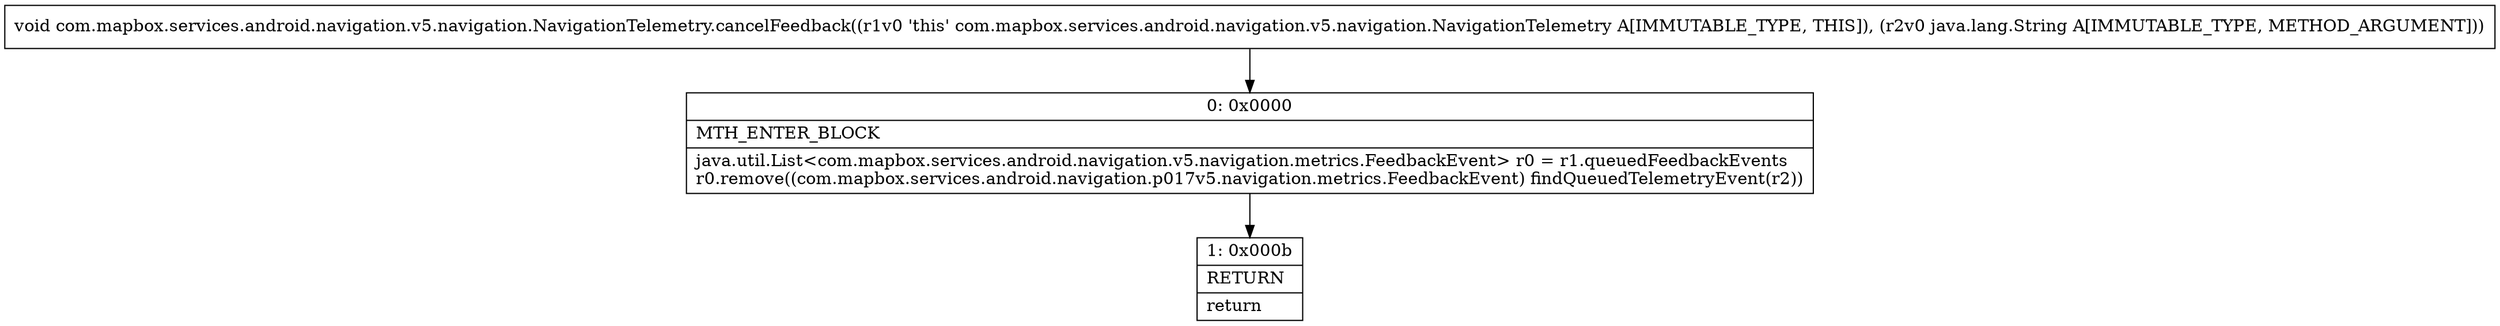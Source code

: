 digraph "CFG forcom.mapbox.services.android.navigation.v5.navigation.NavigationTelemetry.cancelFeedback(Ljava\/lang\/String;)V" {
Node_0 [shape=record,label="{0\:\ 0x0000|MTH_ENTER_BLOCK\l|java.util.List\<com.mapbox.services.android.navigation.v5.navigation.metrics.FeedbackEvent\> r0 = r1.queuedFeedbackEvents\lr0.remove((com.mapbox.services.android.navigation.p017v5.navigation.metrics.FeedbackEvent) findQueuedTelemetryEvent(r2))\l}"];
Node_1 [shape=record,label="{1\:\ 0x000b|RETURN\l|return\l}"];
MethodNode[shape=record,label="{void com.mapbox.services.android.navigation.v5.navigation.NavigationTelemetry.cancelFeedback((r1v0 'this' com.mapbox.services.android.navigation.v5.navigation.NavigationTelemetry A[IMMUTABLE_TYPE, THIS]), (r2v0 java.lang.String A[IMMUTABLE_TYPE, METHOD_ARGUMENT])) }"];
MethodNode -> Node_0;
Node_0 -> Node_1;
}

